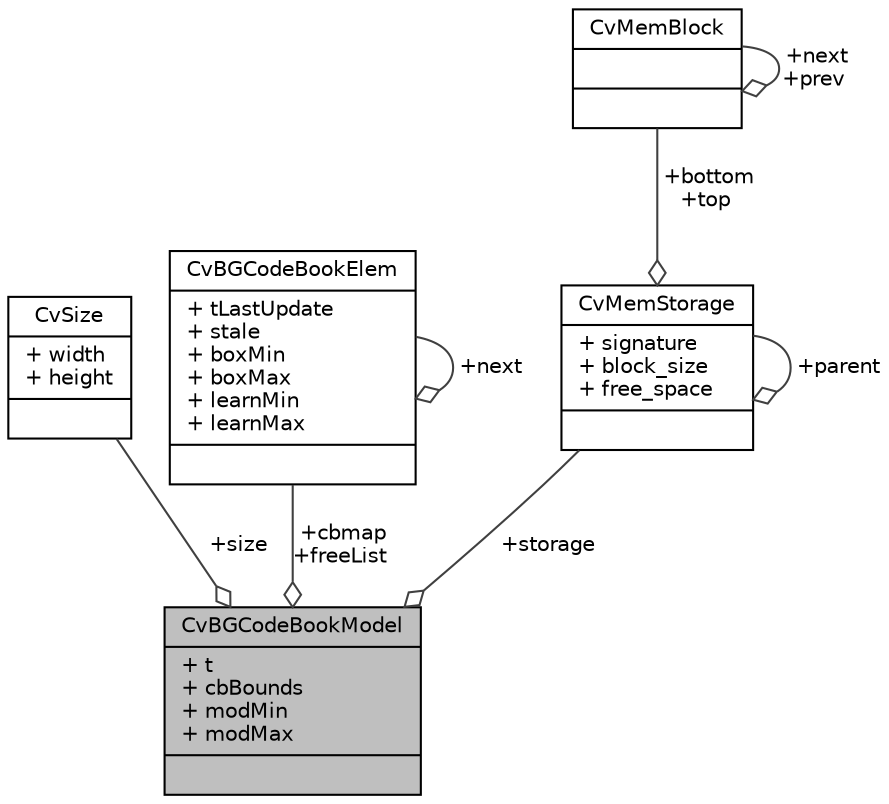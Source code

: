 digraph "CvBGCodeBookModel"
{
 // LATEX_PDF_SIZE
  edge [fontname="Helvetica",fontsize="10",labelfontname="Helvetica",labelfontsize="10"];
  node [fontname="Helvetica",fontsize="10",shape=record];
  Node1 [label="{CvBGCodeBookModel\n|+ t\l+ cbBounds\l+ modMin\l+ modMax\l|}",height=0.2,width=0.4,color="black", fillcolor="grey75", style="filled", fontcolor="black",tooltip=" "];
  Node2 -> Node1 [color="grey25",fontsize="10",style="solid",label=" +size" ,arrowhead="odiamond",fontname="Helvetica"];
  Node2 [label="{CvSize\n|+ width\l+ height\l|}",height=0.2,width=0.4,color="black", fillcolor="white", style="filled",URL="$struct_cv_size.html",tooltip=" "];
  Node3 -> Node1 [color="grey25",fontsize="10",style="solid",label=" +cbmap\n+freeList" ,arrowhead="odiamond",fontname="Helvetica"];
  Node3 [label="{CvBGCodeBookElem\n|+ tLastUpdate\l+ stale\l+ boxMin\l+ boxMax\l+ learnMin\l+ learnMax\l|}",height=0.2,width=0.4,color="black", fillcolor="white", style="filled",URL="$struct_cv_b_g_code_book_elem.html",tooltip=" "];
  Node3 -> Node3 [color="grey25",fontsize="10",style="solid",label=" +next" ,arrowhead="odiamond",fontname="Helvetica"];
  Node4 -> Node1 [color="grey25",fontsize="10",style="solid",label=" +storage" ,arrowhead="odiamond",fontname="Helvetica"];
  Node4 [label="{CvMemStorage\n|+ signature\l+ block_size\l+ free_space\l|}",height=0.2,width=0.4,color="black", fillcolor="white", style="filled",URL="$struct_cv_mem_storage.html",tooltip=" "];
  Node5 -> Node4 [color="grey25",fontsize="10",style="solid",label=" +bottom\n+top" ,arrowhead="odiamond",fontname="Helvetica"];
  Node5 [label="{CvMemBlock\n||}",height=0.2,width=0.4,color="black", fillcolor="white", style="filled",URL="$struct_cv_mem_block.html",tooltip=" "];
  Node5 -> Node5 [color="grey25",fontsize="10",style="solid",label=" +next\n+prev" ,arrowhead="odiamond",fontname="Helvetica"];
  Node4 -> Node4 [color="grey25",fontsize="10",style="solid",label=" +parent" ,arrowhead="odiamond",fontname="Helvetica"];
}
